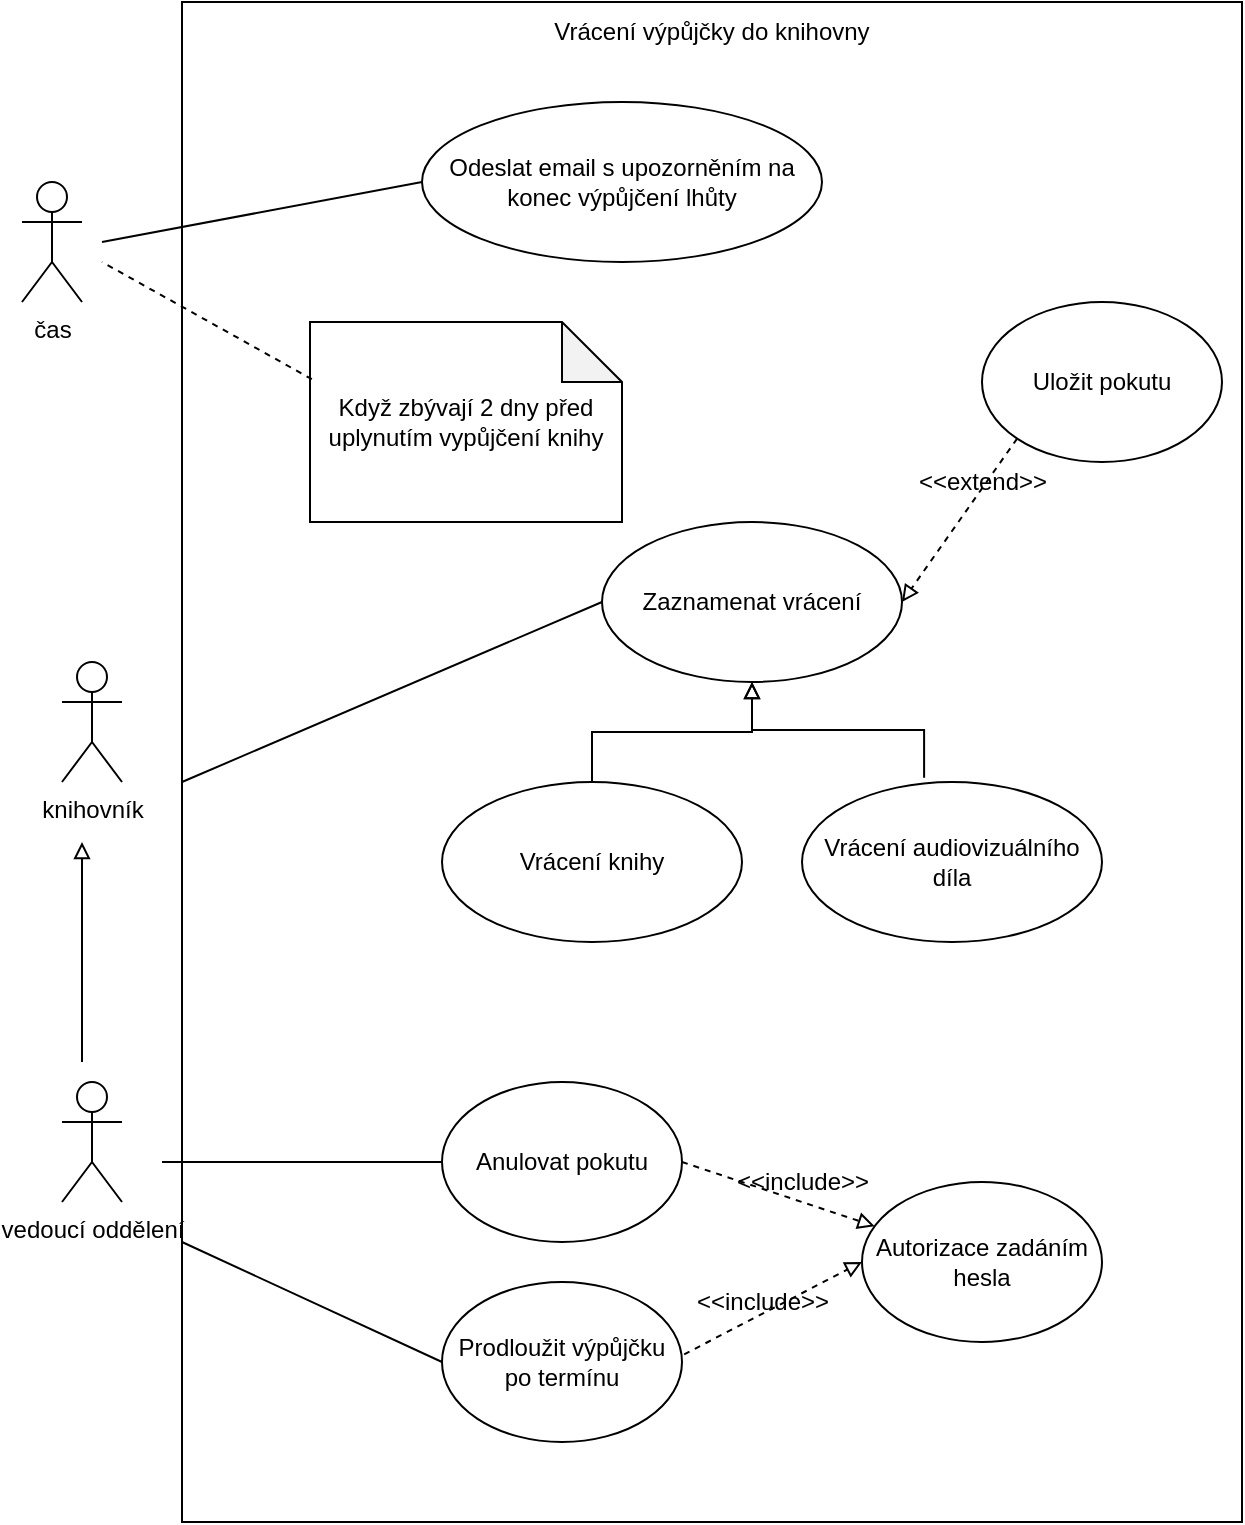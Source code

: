 <mxfile version="16.6.5" type="github">
  <diagram id="5hH9G8o05Std-P54FKie" name="Page-1">
    <mxGraphModel dx="1673" dy="934" grid="1" gridSize="10" guides="1" tooltips="1" connect="1" arrows="1" fold="1" page="1" pageScale="1" pageWidth="827" pageHeight="1169" math="0" shadow="0">
      <root>
        <mxCell id="0" />
        <mxCell id="1" parent="0" />
        <mxCell id="Ihs2y4VIiGP6066TLS51-1" value="knihovník" style="shape=umlActor;verticalLabelPosition=bottom;verticalAlign=top;html=1;outlineConnect=0;" vertex="1" parent="1">
          <mxGeometry x="210" y="350" width="30" height="60" as="geometry" />
        </mxCell>
        <mxCell id="Ihs2y4VIiGP6066TLS51-2" value="Zaznamenat vrácení" style="ellipse;whiteSpace=wrap;html=1;" vertex="1" parent="1">
          <mxGeometry x="480" y="280" width="150" height="80" as="geometry" />
        </mxCell>
        <mxCell id="Ihs2y4VIiGP6066TLS51-3" value="" style="endArrow=none;html=1;rounded=0;entryX=0;entryY=0.5;entryDx=0;entryDy=0;" edge="1" parent="1" target="Ihs2y4VIiGP6066TLS51-2">
          <mxGeometry width="50" height="50" relative="1" as="geometry">
            <mxPoint x="270" y="410" as="sourcePoint" />
            <mxPoint x="380" y="360" as="targetPoint" />
          </mxGeometry>
        </mxCell>
        <mxCell id="Ihs2y4VIiGP6066TLS51-4" value="Vrácení knihy" style="ellipse;whiteSpace=wrap;html=1;" vertex="1" parent="1">
          <mxGeometry x="400" y="410" width="150" height="80" as="geometry" />
        </mxCell>
        <mxCell id="Ihs2y4VIiGP6066TLS51-5" value="Vrácení audiovizuálního díla" style="ellipse;whiteSpace=wrap;html=1;" vertex="1" parent="1">
          <mxGeometry x="580" y="410" width="150" height="80" as="geometry" />
        </mxCell>
        <mxCell id="Ihs2y4VIiGP6066TLS51-10" value="" style="edgeStyle=elbowEdgeStyle;elbow=vertical;endArrow=block;html=1;rounded=0;exitX=0.5;exitY=0;exitDx=0;exitDy=0;entryX=0.5;entryY=1;entryDx=0;entryDy=0;endFill=0;" edge="1" parent="1" source="Ihs2y4VIiGP6066TLS51-4" target="Ihs2y4VIiGP6066TLS51-2">
          <mxGeometry width="50" height="50" relative="1" as="geometry">
            <mxPoint x="530" y="410" as="sourcePoint" />
            <mxPoint x="580" y="360" as="targetPoint" />
          </mxGeometry>
        </mxCell>
        <mxCell id="Ihs2y4VIiGP6066TLS51-11" value="" style="edgeStyle=elbowEdgeStyle;elbow=vertical;endArrow=block;html=1;rounded=0;exitX=0.407;exitY=-0.027;exitDx=0;exitDy=0;exitPerimeter=0;entryX=0.5;entryY=1;entryDx=0;entryDy=0;endFill=0;" edge="1" parent="1" source="Ihs2y4VIiGP6066TLS51-5" target="Ihs2y4VIiGP6066TLS51-2">
          <mxGeometry width="50" height="50" relative="1" as="geometry">
            <mxPoint x="510" y="410" as="sourcePoint" />
            <mxPoint x="560" y="360" as="targetPoint" />
            <Array as="points">
              <mxPoint x="590" y="384" />
            </Array>
          </mxGeometry>
        </mxCell>
        <mxCell id="Ihs2y4VIiGP6066TLS51-12" value="Uložit pokutu" style="ellipse;whiteSpace=wrap;html=1;" vertex="1" parent="1">
          <mxGeometry x="670" y="170" width="120" height="80" as="geometry" />
        </mxCell>
        <mxCell id="Ihs2y4VIiGP6066TLS51-13" value="" style="endArrow=block;html=1;rounded=0;elbow=vertical;exitX=0;exitY=1;exitDx=0;exitDy=0;entryX=1;entryY=0.5;entryDx=0;entryDy=0;dashed=1;endFill=0;" edge="1" parent="1" source="Ihs2y4VIiGP6066TLS51-12" target="Ihs2y4VIiGP6066TLS51-2">
          <mxGeometry width="50" height="50" relative="1" as="geometry">
            <mxPoint x="600" y="250" as="sourcePoint" />
            <mxPoint x="650" y="200" as="targetPoint" />
          </mxGeometry>
        </mxCell>
        <mxCell id="Ihs2y4VIiGP6066TLS51-14" value="&amp;lt;&amp;lt;extend&amp;gt;&amp;gt;" style="text;html=1;align=center;verticalAlign=middle;resizable=0;points=[];autosize=1;strokeColor=none;fillColor=none;" vertex="1" parent="1">
          <mxGeometry x="630" y="250" width="80" height="20" as="geometry" />
        </mxCell>
        <mxCell id="Ihs2y4VIiGP6066TLS51-15" value="vedoucí oddělení" style="shape=umlActor;verticalLabelPosition=bottom;verticalAlign=top;html=1;outlineConnect=0;" vertex="1" parent="1">
          <mxGeometry x="210" y="560" width="30" height="60" as="geometry" />
        </mxCell>
        <mxCell id="Ihs2y4VIiGP6066TLS51-16" value="Anulovat pokutu" style="ellipse;whiteSpace=wrap;html=1;" vertex="1" parent="1">
          <mxGeometry x="400" y="560" width="120" height="80" as="geometry" />
        </mxCell>
        <mxCell id="Ihs2y4VIiGP6066TLS51-18" value="" style="endArrow=none;html=1;rounded=0;" edge="1" parent="1" target="Ihs2y4VIiGP6066TLS51-16">
          <mxGeometry width="50" height="50" relative="1" as="geometry">
            <mxPoint x="260" y="600" as="sourcePoint" />
            <mxPoint x="470.0" y="510" as="targetPoint" />
          </mxGeometry>
        </mxCell>
        <mxCell id="Ihs2y4VIiGP6066TLS51-19" value="" style="endArrow=block;html=1;rounded=0;elbow=vertical;endFill=0;" edge="1" parent="1">
          <mxGeometry width="50" height="50" relative="1" as="geometry">
            <mxPoint x="220" y="550" as="sourcePoint" />
            <mxPoint x="220" y="440" as="targetPoint" />
          </mxGeometry>
        </mxCell>
        <mxCell id="Ihs2y4VIiGP6066TLS51-20" value="" style="endArrow=none;html=1;rounded=0;" edge="1" parent="1">
          <mxGeometry width="50" height="50" relative="1" as="geometry">
            <mxPoint x="270" y="640" as="sourcePoint" />
            <mxPoint x="400" y="700" as="targetPoint" />
          </mxGeometry>
        </mxCell>
        <mxCell id="Ihs2y4VIiGP6066TLS51-21" value="Prodloužit výpůjčku po termínu" style="ellipse;whiteSpace=wrap;html=1;" vertex="1" parent="1">
          <mxGeometry x="400" y="660" width="120" height="80" as="geometry" />
        </mxCell>
        <mxCell id="Ihs2y4VIiGP6066TLS51-22" value="Autorizace zadáním hesla" style="ellipse;whiteSpace=wrap;html=1;" vertex="1" parent="1">
          <mxGeometry x="610" y="610" width="120" height="80" as="geometry" />
        </mxCell>
        <mxCell id="Ihs2y4VIiGP6066TLS51-23" value="" style="endArrow=block;html=1;rounded=0;elbow=vertical;exitX=1;exitY=0.5;exitDx=0;exitDy=0;dashed=1;endFill=0;" edge="1" parent="1" source="Ihs2y4VIiGP6066TLS51-16" target="Ihs2y4VIiGP6066TLS51-22">
          <mxGeometry width="50" height="50" relative="1" as="geometry">
            <mxPoint x="550" y="640" as="sourcePoint" />
            <mxPoint x="600" y="590" as="targetPoint" />
          </mxGeometry>
        </mxCell>
        <mxCell id="Ihs2y4VIiGP6066TLS51-24" value="" style="endArrow=block;html=1;rounded=0;elbow=vertical;dashed=1;endFill=0;exitX=1.009;exitY=0.452;exitDx=0;exitDy=0;exitPerimeter=0;" edge="1" parent="1" source="Ihs2y4VIiGP6066TLS51-21">
          <mxGeometry width="50" height="50" relative="1" as="geometry">
            <mxPoint x="530" y="690" as="sourcePoint" />
            <mxPoint x="610" y="650" as="targetPoint" />
          </mxGeometry>
        </mxCell>
        <mxCell id="Ihs2y4VIiGP6066TLS51-25" value="&amp;lt;&amp;lt;include&amp;gt;&amp;gt;" style="text;html=1;align=center;verticalAlign=middle;resizable=0;points=[];autosize=1;strokeColor=none;fillColor=none;" vertex="1" parent="1">
          <mxGeometry x="520" y="660" width="80" height="20" as="geometry" />
        </mxCell>
        <mxCell id="Ihs2y4VIiGP6066TLS51-26" value="&amp;lt;&amp;lt;include&amp;gt;&amp;gt;" style="text;html=1;align=center;verticalAlign=middle;resizable=0;points=[];autosize=1;strokeColor=none;fillColor=none;" vertex="1" parent="1">
          <mxGeometry x="540" y="600" width="80" height="20" as="geometry" />
        </mxCell>
        <mxCell id="Ihs2y4VIiGP6066TLS51-27" value="čas" style="shape=umlActor;verticalLabelPosition=bottom;verticalAlign=top;html=1;outlineConnect=0;" vertex="1" parent="1">
          <mxGeometry x="190" y="110" width="30" height="60" as="geometry" />
        </mxCell>
        <mxCell id="Ihs2y4VIiGP6066TLS51-28" value="Odeslat email s upozorněním na konec výpůjčení lhůty" style="ellipse;whiteSpace=wrap;html=1;" vertex="1" parent="1">
          <mxGeometry x="390" y="70" width="200" height="80" as="geometry" />
        </mxCell>
        <mxCell id="Ihs2y4VIiGP6066TLS51-30" value="" style="endArrow=none;html=1;rounded=0;elbow=vertical;" edge="1" parent="1">
          <mxGeometry width="50" height="50" relative="1" as="geometry">
            <mxPoint x="230" y="140" as="sourcePoint" />
            <mxPoint x="390" y="110" as="targetPoint" />
          </mxGeometry>
        </mxCell>
        <mxCell id="Ihs2y4VIiGP6066TLS51-31" value="Když zbývají 2 dny před uplynutím vypůjčení knihy" style="shape=note;whiteSpace=wrap;html=1;backgroundOutline=1;darkOpacity=0.05;" vertex="1" parent="1">
          <mxGeometry x="334" y="180" width="156" height="100" as="geometry" />
        </mxCell>
        <mxCell id="Ihs2y4VIiGP6066TLS51-32" value="" style="endArrow=none;html=1;rounded=0;elbow=vertical;dashed=1;exitX=0.006;exitY=0.286;exitDx=0;exitDy=0;exitPerimeter=0;" edge="1" parent="1" source="Ihs2y4VIiGP6066TLS51-31">
          <mxGeometry width="50" height="50" relative="1" as="geometry">
            <mxPoint x="280" y="230" as="sourcePoint" />
            <mxPoint x="230" y="150" as="targetPoint" />
          </mxGeometry>
        </mxCell>
        <mxCell id="Ihs2y4VIiGP6066TLS51-33" value="" style="rounded=0;whiteSpace=wrap;html=1;fillColor=none;" vertex="1" parent="1">
          <mxGeometry x="270" y="20" width="530" height="760" as="geometry" />
        </mxCell>
        <mxCell id="Ihs2y4VIiGP6066TLS51-34" value="Vrácení výpůjčky do knihovny" style="text;html=1;strokeColor=none;fillColor=none;align=center;verticalAlign=middle;whiteSpace=wrap;rounded=0;" vertex="1" parent="1">
          <mxGeometry x="445" y="20" width="180" height="30" as="geometry" />
        </mxCell>
      </root>
    </mxGraphModel>
  </diagram>
</mxfile>
